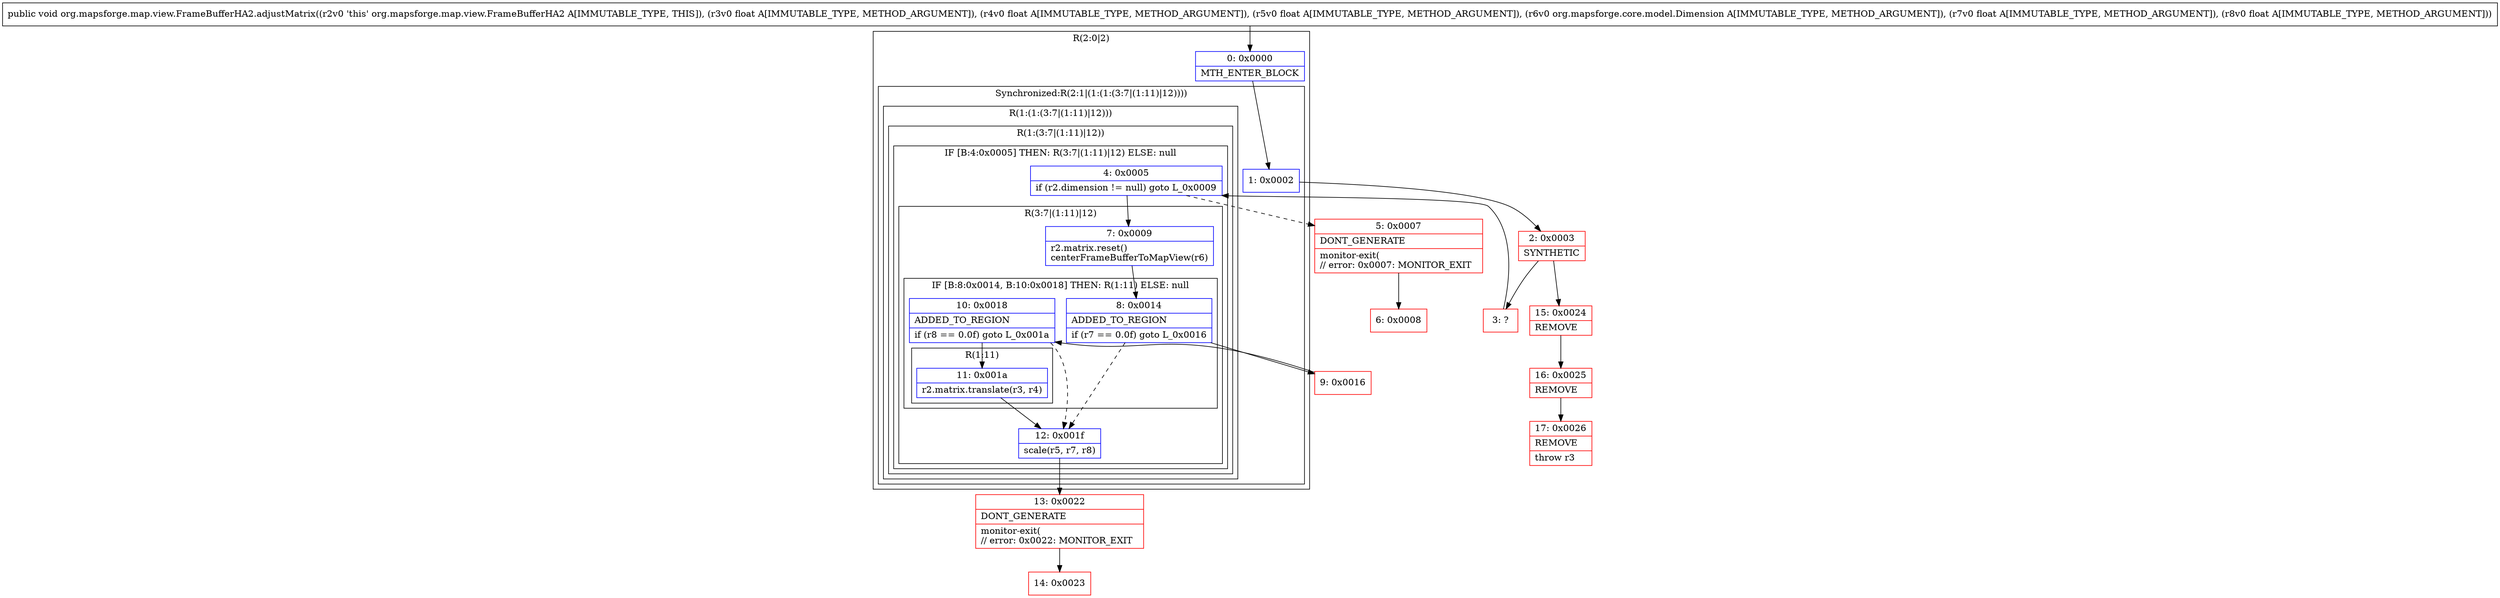 digraph "CFG fororg.mapsforge.map.view.FrameBufferHA2.adjustMatrix(FFFLorg\/mapsforge\/core\/model\/Dimension;FF)V" {
subgraph cluster_Region_1853075776 {
label = "R(2:0|2)";
node [shape=record,color=blue];
Node_0 [shape=record,label="{0\:\ 0x0000|MTH_ENTER_BLOCK\l}"];
subgraph cluster_SynchronizedRegion_960117793 {
label = "Synchronized:R(2:1|(1:(1:(3:7|(1:11)|12))))";
node [shape=record,color=blue];
Node_1 [shape=record,label="{1\:\ 0x0002}"];
subgraph cluster_Region_1205999297 {
label = "R(1:(1:(3:7|(1:11)|12)))";
node [shape=record,color=blue];
subgraph cluster_Region_45099804 {
label = "R(1:(3:7|(1:11)|12))";
node [shape=record,color=blue];
subgraph cluster_IfRegion_1908044731 {
label = "IF [B:4:0x0005] THEN: R(3:7|(1:11)|12) ELSE: null";
node [shape=record,color=blue];
Node_4 [shape=record,label="{4\:\ 0x0005|if (r2.dimension != null) goto L_0x0009\l}"];
subgraph cluster_Region_420057753 {
label = "R(3:7|(1:11)|12)";
node [shape=record,color=blue];
Node_7 [shape=record,label="{7\:\ 0x0009|r2.matrix.reset()\lcenterFrameBufferToMapView(r6)\l}"];
subgraph cluster_IfRegion_1309334375 {
label = "IF [B:8:0x0014, B:10:0x0018] THEN: R(1:11) ELSE: null";
node [shape=record,color=blue];
Node_8 [shape=record,label="{8\:\ 0x0014|ADDED_TO_REGION\l|if (r7 == 0.0f) goto L_0x0016\l}"];
Node_10 [shape=record,label="{10\:\ 0x0018|ADDED_TO_REGION\l|if (r8 == 0.0f) goto L_0x001a\l}"];
subgraph cluster_Region_1306653041 {
label = "R(1:11)";
node [shape=record,color=blue];
Node_11 [shape=record,label="{11\:\ 0x001a|r2.matrix.translate(r3, r4)\l}"];
}
}
Node_12 [shape=record,label="{12\:\ 0x001f|scale(r5, r7, r8)\l}"];
}
}
}
}
}
}
Node_2 [shape=record,color=red,label="{2\:\ 0x0003|SYNTHETIC\l}"];
Node_3 [shape=record,color=red,label="{3\:\ ?}"];
Node_5 [shape=record,color=red,label="{5\:\ 0x0007|DONT_GENERATE\l|monitor\-exit(\l\/\/ error: 0x0007: MONITOR_EXIT  \l}"];
Node_6 [shape=record,color=red,label="{6\:\ 0x0008}"];
Node_9 [shape=record,color=red,label="{9\:\ 0x0016}"];
Node_13 [shape=record,color=red,label="{13\:\ 0x0022|DONT_GENERATE\l|monitor\-exit(\l\/\/ error: 0x0022: MONITOR_EXIT  \l}"];
Node_14 [shape=record,color=red,label="{14\:\ 0x0023}"];
Node_15 [shape=record,color=red,label="{15\:\ 0x0024|REMOVE\l}"];
Node_16 [shape=record,color=red,label="{16\:\ 0x0025|REMOVE\l}"];
Node_17 [shape=record,color=red,label="{17\:\ 0x0026|REMOVE\l|throw r3\l}"];
MethodNode[shape=record,label="{public void org.mapsforge.map.view.FrameBufferHA2.adjustMatrix((r2v0 'this' org.mapsforge.map.view.FrameBufferHA2 A[IMMUTABLE_TYPE, THIS]), (r3v0 float A[IMMUTABLE_TYPE, METHOD_ARGUMENT]), (r4v0 float A[IMMUTABLE_TYPE, METHOD_ARGUMENT]), (r5v0 float A[IMMUTABLE_TYPE, METHOD_ARGUMENT]), (r6v0 org.mapsforge.core.model.Dimension A[IMMUTABLE_TYPE, METHOD_ARGUMENT]), (r7v0 float A[IMMUTABLE_TYPE, METHOD_ARGUMENT]), (r8v0 float A[IMMUTABLE_TYPE, METHOD_ARGUMENT])) }"];
MethodNode -> Node_0;
Node_0 -> Node_1;
Node_1 -> Node_2;
Node_4 -> Node_5[style=dashed];
Node_4 -> Node_7;
Node_7 -> Node_8;
Node_8 -> Node_9;
Node_8 -> Node_12[style=dashed];
Node_10 -> Node_11;
Node_10 -> Node_12[style=dashed];
Node_11 -> Node_12;
Node_12 -> Node_13;
Node_2 -> Node_3;
Node_2 -> Node_15;
Node_3 -> Node_4;
Node_5 -> Node_6;
Node_9 -> Node_10;
Node_13 -> Node_14;
Node_15 -> Node_16;
Node_16 -> Node_17;
}

